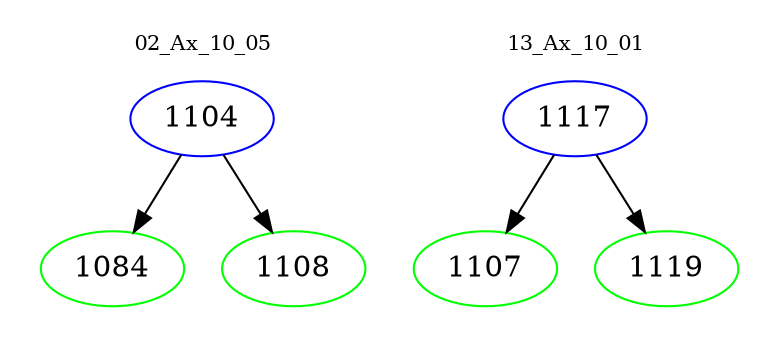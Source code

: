 digraph{
subgraph cluster_0 {
color = white
label = "02_Ax_10_05";
fontsize=10;
T0_1104 [label="1104", color="blue"]
T0_1104 -> T0_1084 [color="black"]
T0_1084 [label="1084", color="green"]
T0_1104 -> T0_1108 [color="black"]
T0_1108 [label="1108", color="green"]
}
subgraph cluster_1 {
color = white
label = "13_Ax_10_01";
fontsize=10;
T1_1117 [label="1117", color="blue"]
T1_1117 -> T1_1107 [color="black"]
T1_1107 [label="1107", color="green"]
T1_1117 -> T1_1119 [color="black"]
T1_1119 [label="1119", color="green"]
}
}
